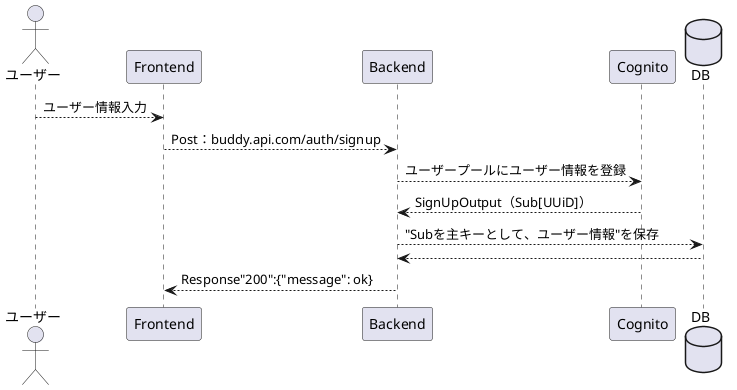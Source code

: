 @startuml SignUp
Actor ユーザー
Participant Frontend as Front
Participant Backend as Back
Participant Cognito
database DB


ユーザー --> Front: ユーザー情報入力
Front --> Back: Post：buddy.api.com/auth/signup
Back --> Cognito: ユーザープールにユーザー情報を登録
Cognito --> Back: SignUpOutput（Sub[UUiD]）
Back --> DB: "Subを主キーとして、ユーザー情報"を保存
DB --> Back
Back --> Front: Response"200":{"message": ok}
@enduml